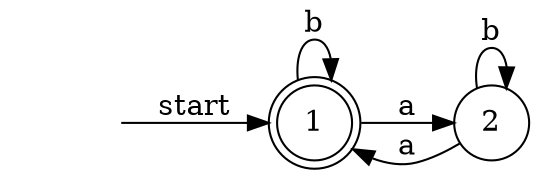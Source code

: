 digraph graph_2_2{
    rankdir=LR;

    "" [shape = none];
    1 [shape = doublecircle];
    node [shape = circle];

    "" -> 1 [label = "start"];  
    1 -> 2 [label = "a"];
    1 -> 1 [label = "b"];
    2 -> 1 [label = "a"];
    2 -> 2 [label = "b"];
 
}
